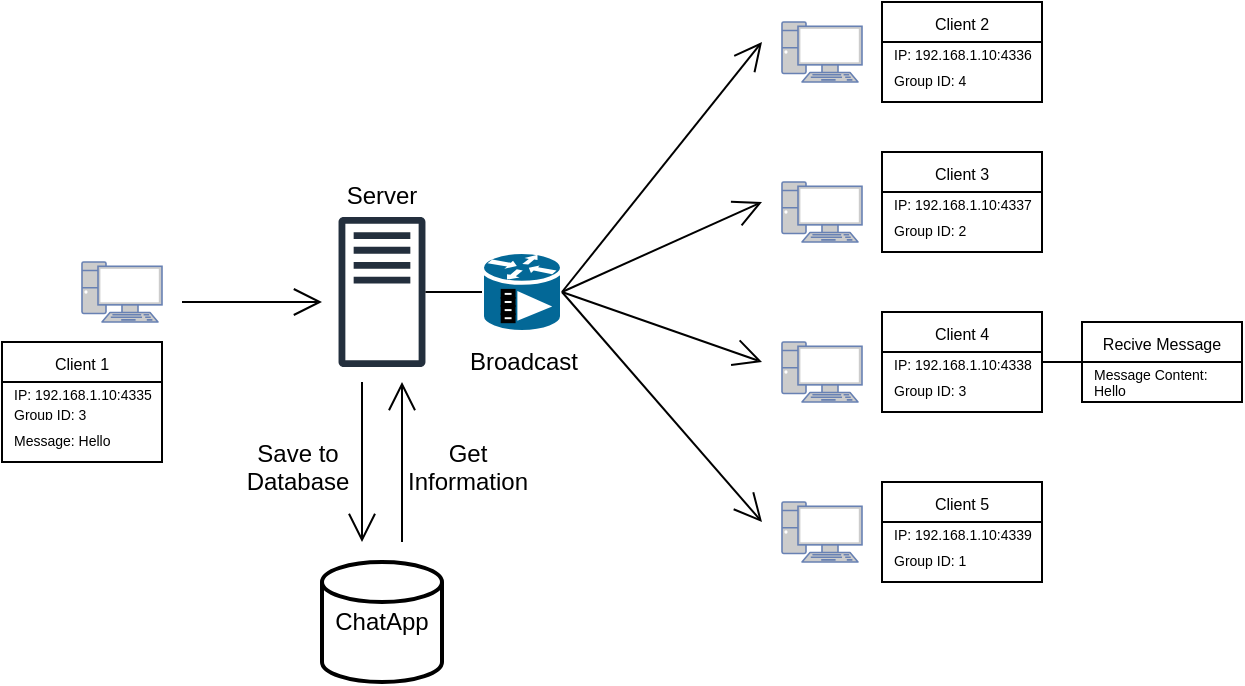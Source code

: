 <mxfile version="26.0.3">
  <diagram name="Trang-1" id="GvcnK7ijNQwqT18l1RZd">
    <mxGraphModel dx="983" dy="540" grid="1" gridSize="10" guides="1" tooltips="1" connect="1" arrows="1" fold="1" page="1" pageScale="1" pageWidth="827" pageHeight="1169" math="0" shadow="0">
      <root>
        <mxCell id="0" />
        <mxCell id="1" parent="0" />
        <mxCell id="0tjUSQv-N_DCMV-IgLtV-14" value="ChatApp" style="strokeWidth=2;html=1;shape=mxgraph.flowchart.database;whiteSpace=wrap;" vertex="1" parent="1">
          <mxGeometry x="200" y="290" width="60" height="60" as="geometry" />
        </mxCell>
        <mxCell id="0tjUSQv-N_DCMV-IgLtV-15" value="" style="sketch=0;outlineConnect=0;fontColor=#232F3E;gradientColor=none;fillColor=#232F3D;strokeColor=none;dashed=0;verticalLabelPosition=bottom;verticalAlign=top;align=center;html=1;fontSize=12;fontStyle=0;aspect=fixed;pointerEvents=1;shape=mxgraph.aws4.traditional_server;" vertex="1" parent="1">
          <mxGeometry x="208.27" y="117.33" width="43.46" height="75.33" as="geometry" />
        </mxCell>
        <mxCell id="0tjUSQv-N_DCMV-IgLtV-19" value="" style="fontColor=#0066CC;verticalAlign=top;verticalLabelPosition=bottom;labelPosition=center;align=center;html=1;outlineConnect=0;fillColor=#CCCCCC;strokeColor=#6881B3;gradientColor=none;gradientDirection=north;strokeWidth=2;shape=mxgraph.networks.pc;" vertex="1" parent="1">
          <mxGeometry x="430" y="20" width="40" height="30" as="geometry" />
        </mxCell>
        <mxCell id="0tjUSQv-N_DCMV-IgLtV-20" value="" style="fontColor=#0066CC;verticalAlign=top;verticalLabelPosition=bottom;labelPosition=center;align=center;html=1;outlineConnect=0;fillColor=#CCCCCC;strokeColor=#6881B3;gradientColor=none;gradientDirection=north;strokeWidth=2;shape=mxgraph.networks.pc;" vertex="1" parent="1">
          <mxGeometry x="430" y="100" width="40" height="30" as="geometry" />
        </mxCell>
        <mxCell id="0tjUSQv-N_DCMV-IgLtV-21" value="" style="fontColor=#0066CC;verticalAlign=top;verticalLabelPosition=bottom;labelPosition=center;align=center;html=1;outlineConnect=0;fillColor=#CCCCCC;strokeColor=#6881B3;gradientColor=none;gradientDirection=north;strokeWidth=2;shape=mxgraph.networks.pc;" vertex="1" parent="1">
          <mxGeometry x="430" y="180" width="40" height="30" as="geometry" />
        </mxCell>
        <mxCell id="0tjUSQv-N_DCMV-IgLtV-22" value="" style="fontColor=#0066CC;verticalAlign=top;verticalLabelPosition=bottom;labelPosition=center;align=center;html=1;outlineConnect=0;fillColor=#CCCCCC;strokeColor=#6881B3;gradientColor=none;gradientDirection=north;strokeWidth=2;shape=mxgraph.networks.pc;" vertex="1" parent="1">
          <mxGeometry x="430" y="260" width="40" height="30" as="geometry" />
        </mxCell>
        <mxCell id="0tjUSQv-N_DCMV-IgLtV-23" value="" style="fontColor=#0066CC;verticalAlign=top;verticalLabelPosition=bottom;labelPosition=center;align=center;html=1;outlineConnect=0;fillColor=#CCCCCC;strokeColor=#6881B3;gradientColor=none;gradientDirection=north;strokeWidth=2;shape=mxgraph.networks.pc;" vertex="1" parent="1">
          <mxGeometry x="80" y="140" width="40" height="30" as="geometry" />
        </mxCell>
        <mxCell id="0tjUSQv-N_DCMV-IgLtV-29" value="" style="shape=mxgraph.cisco.routers.broadcast_router;html=1;pointerEvents=1;dashed=0;fillColor=#036897;strokeColor=#ffffff;strokeWidth=2;verticalLabelPosition=bottom;verticalAlign=top;align=center;outlineConnect=0;" vertex="1" parent="1">
          <mxGeometry x="280" y="135" width="40" height="40" as="geometry" />
        </mxCell>
        <mxCell id="0tjUSQv-N_DCMV-IgLtV-31" value="" style="endArrow=open;endFill=1;endSize=12;html=1;rounded=0;exitX=1;exitY=0.5;exitDx=0;exitDy=0;exitPerimeter=0;" edge="1" parent="1" source="0tjUSQv-N_DCMV-IgLtV-29">
          <mxGeometry width="160" relative="1" as="geometry">
            <mxPoint x="180" y="130" as="sourcePoint" />
            <mxPoint x="420" y="30" as="targetPoint" />
          </mxGeometry>
        </mxCell>
        <mxCell id="0tjUSQv-N_DCMV-IgLtV-32" value="" style="endArrow=open;endFill=1;endSize=12;html=1;rounded=0;exitX=1;exitY=0.5;exitDx=0;exitDy=0;exitPerimeter=0;" edge="1" parent="1" source="0tjUSQv-N_DCMV-IgLtV-29">
          <mxGeometry width="160" relative="1" as="geometry">
            <mxPoint x="340" y="180" as="sourcePoint" />
            <mxPoint x="420" y="110" as="targetPoint" />
          </mxGeometry>
        </mxCell>
        <mxCell id="0tjUSQv-N_DCMV-IgLtV-33" value="" style="endArrow=open;endFill=1;endSize=12;html=1;rounded=0;exitX=1;exitY=0.5;exitDx=0;exitDy=0;exitPerimeter=0;" edge="1" parent="1" source="0tjUSQv-N_DCMV-IgLtV-29">
          <mxGeometry width="160" relative="1" as="geometry">
            <mxPoint x="340" y="165" as="sourcePoint" />
            <mxPoint x="420" y="190" as="targetPoint" />
          </mxGeometry>
        </mxCell>
        <mxCell id="0tjUSQv-N_DCMV-IgLtV-34" value="" style="endArrow=open;endFill=1;endSize=12;html=1;rounded=0;exitX=1;exitY=0.5;exitDx=0;exitDy=0;exitPerimeter=0;" edge="1" parent="1" source="0tjUSQv-N_DCMV-IgLtV-29">
          <mxGeometry width="160" relative="1" as="geometry">
            <mxPoint x="340" y="165" as="sourcePoint" />
            <mxPoint x="420" y="270" as="targetPoint" />
          </mxGeometry>
        </mxCell>
        <mxCell id="0tjUSQv-N_DCMV-IgLtV-35" value="" style="endArrow=open;endFill=1;endSize=12;html=1;rounded=0;" edge="1" parent="1">
          <mxGeometry width="160" relative="1" as="geometry">
            <mxPoint x="220" y="200" as="sourcePoint" />
            <mxPoint x="220" y="280" as="targetPoint" />
          </mxGeometry>
        </mxCell>
        <mxCell id="0tjUSQv-N_DCMV-IgLtV-36" value="" style="endArrow=open;endFill=1;endSize=12;html=1;rounded=0;" edge="1" parent="1">
          <mxGeometry width="160" relative="1" as="geometry">
            <mxPoint x="240" y="280" as="sourcePoint" />
            <mxPoint x="240" y="200" as="targetPoint" />
          </mxGeometry>
        </mxCell>
        <mxCell id="0tjUSQv-N_DCMV-IgLtV-37" value="Save to Database&lt;div&gt;&lt;br&gt;&lt;/div&gt;" style="text;html=1;align=center;verticalAlign=middle;whiteSpace=wrap;rounded=0;rotation=0;" vertex="1" parent="1">
          <mxGeometry x="166.54" y="240" width="41.73" height="20" as="geometry" />
        </mxCell>
        <mxCell id="0tjUSQv-N_DCMV-IgLtV-38" value="Get Information&lt;div&gt;&lt;br&gt;&lt;/div&gt;" style="text;html=1;align=center;verticalAlign=middle;whiteSpace=wrap;rounded=0;rotation=0;" vertex="1" parent="1">
          <mxGeometry x="251.73" y="240" width="41.73" height="20" as="geometry" />
        </mxCell>
        <mxCell id="0tjUSQv-N_DCMV-IgLtV-41" value="" style="endArrow=open;endFill=1;endSize=12;html=1;rounded=0;" edge="1" parent="1">
          <mxGeometry width="160" relative="1" as="geometry">
            <mxPoint x="130" y="160" as="sourcePoint" />
            <mxPoint x="200" y="160" as="targetPoint" />
          </mxGeometry>
        </mxCell>
        <mxCell id="0tjUSQv-N_DCMV-IgLtV-42" value="&lt;div&gt;Broadcast&lt;/div&gt;" style="text;html=1;align=center;verticalAlign=middle;whiteSpace=wrap;rounded=0;rotation=0;" vertex="1" parent="1">
          <mxGeometry x="280" y="180" width="41.73" height="20" as="geometry" />
        </mxCell>
        <mxCell id="0tjUSQv-N_DCMV-IgLtV-43" value="Server" style="text;html=1;align=center;verticalAlign=middle;whiteSpace=wrap;rounded=0;rotation=0;" vertex="1" parent="1">
          <mxGeometry x="209.13" y="97.33" width="41.73" height="20" as="geometry" />
        </mxCell>
        <mxCell id="0tjUSQv-N_DCMV-IgLtV-46" value="&lt;font style=&quot;font-size: 8px;&quot;&gt;Client 1&lt;/font&gt;" style="swimlane;fontStyle=0;childLayout=stackLayout;horizontal=1;startSize=20;horizontalStack=0;resizeParent=1;resizeParentMax=0;resizeLast=0;collapsible=1;marginBottom=0;whiteSpace=wrap;html=1;" vertex="1" parent="1">
          <mxGeometry x="40" y="180" width="80" height="60" as="geometry" />
        </mxCell>
        <mxCell id="0tjUSQv-N_DCMV-IgLtV-47" value="IP: 192.168.1.10:4335" style="text;strokeColor=none;fillColor=none;align=left;verticalAlign=middle;spacingLeft=4;spacingRight=4;overflow=hidden;points=[[0,0.5],[1,0.5]];portConstraint=eastwest;rotatable=0;whiteSpace=wrap;html=1;fontSize=7;" vertex="1" parent="0tjUSQv-N_DCMV-IgLtV-46">
          <mxGeometry y="20" width="80" height="10" as="geometry" />
        </mxCell>
        <mxCell id="0tjUSQv-N_DCMV-IgLtV-48" value="Group ID: 3" style="text;strokeColor=none;fillColor=none;align=left;verticalAlign=middle;spacingLeft=4;spacingRight=4;overflow=hidden;points=[[0,0.5],[1,0.5]];portConstraint=eastwest;rotatable=0;whiteSpace=wrap;html=1;fontSize=7;" vertex="1" parent="0tjUSQv-N_DCMV-IgLtV-46">
          <mxGeometry y="30" width="80" height="10" as="geometry" />
        </mxCell>
        <mxCell id="0tjUSQv-N_DCMV-IgLtV-49" value="Message: Hello" style="text;strokeColor=none;fillColor=none;align=left;verticalAlign=middle;spacingLeft=4;spacingRight=4;overflow=hidden;points=[[0,0.5],[1,0.5]];portConstraint=eastwest;rotatable=0;whiteSpace=wrap;html=1;fontSize=7;" vertex="1" parent="0tjUSQv-N_DCMV-IgLtV-46">
          <mxGeometry y="40" width="80" height="20" as="geometry" />
        </mxCell>
        <mxCell id="0tjUSQv-N_DCMV-IgLtV-51" value="&lt;font style=&quot;font-size: 8px;&quot;&gt;Client 2&lt;/font&gt;" style="swimlane;fontStyle=0;childLayout=stackLayout;horizontal=1;startSize=20;horizontalStack=0;resizeParent=1;resizeParentMax=0;resizeLast=0;collapsible=1;marginBottom=0;whiteSpace=wrap;html=1;" vertex="1" parent="1">
          <mxGeometry x="480" y="10" width="80" height="50" as="geometry" />
        </mxCell>
        <mxCell id="0tjUSQv-N_DCMV-IgLtV-52" value="IP: 192.168.1.10:4336" style="text;strokeColor=none;fillColor=none;align=left;verticalAlign=middle;spacingLeft=4;spacingRight=4;overflow=hidden;points=[[0,0.5],[1,0.5]];portConstraint=eastwest;rotatable=0;whiteSpace=wrap;html=1;fontSize=7;" vertex="1" parent="0tjUSQv-N_DCMV-IgLtV-51">
          <mxGeometry y="20" width="80" height="10" as="geometry" />
        </mxCell>
        <mxCell id="0tjUSQv-N_DCMV-IgLtV-53" value="Group ID: 4" style="text;strokeColor=none;fillColor=none;align=left;verticalAlign=middle;spacingLeft=4;spacingRight=4;overflow=hidden;points=[[0,0.5],[1,0.5]];portConstraint=eastwest;rotatable=0;whiteSpace=wrap;html=1;fontSize=7;" vertex="1" parent="0tjUSQv-N_DCMV-IgLtV-51">
          <mxGeometry y="30" width="80" height="20" as="geometry" />
        </mxCell>
        <mxCell id="0tjUSQv-N_DCMV-IgLtV-55" value="&lt;font style=&quot;font-size: 8px;&quot;&gt;Client 3&lt;/font&gt;" style="swimlane;fontStyle=0;childLayout=stackLayout;horizontal=1;startSize=20;horizontalStack=0;resizeParent=1;resizeParentMax=0;resizeLast=0;collapsible=1;marginBottom=0;whiteSpace=wrap;html=1;" vertex="1" parent="1">
          <mxGeometry x="480" y="85" width="80" height="50" as="geometry" />
        </mxCell>
        <mxCell id="0tjUSQv-N_DCMV-IgLtV-56" value="IP: 192.168.1.10:4337" style="text;strokeColor=none;fillColor=none;align=left;verticalAlign=middle;spacingLeft=4;spacingRight=4;overflow=hidden;points=[[0,0.5],[1,0.5]];portConstraint=eastwest;rotatable=0;whiteSpace=wrap;html=1;fontSize=7;" vertex="1" parent="0tjUSQv-N_DCMV-IgLtV-55">
          <mxGeometry y="20" width="80" height="10" as="geometry" />
        </mxCell>
        <mxCell id="0tjUSQv-N_DCMV-IgLtV-57" value="Group ID: 2" style="text;strokeColor=none;fillColor=none;align=left;verticalAlign=middle;spacingLeft=4;spacingRight=4;overflow=hidden;points=[[0,0.5],[1,0.5]];portConstraint=eastwest;rotatable=0;whiteSpace=wrap;html=1;fontSize=7;" vertex="1" parent="0tjUSQv-N_DCMV-IgLtV-55">
          <mxGeometry y="30" width="80" height="20" as="geometry" />
        </mxCell>
        <mxCell id="0tjUSQv-N_DCMV-IgLtV-59" value="&lt;font style=&quot;font-size: 8px;&quot;&gt;Client 4&lt;/font&gt;" style="swimlane;fontStyle=0;childLayout=stackLayout;horizontal=1;startSize=20;horizontalStack=0;resizeParent=1;resizeParentMax=0;resizeLast=0;collapsible=1;marginBottom=0;whiteSpace=wrap;html=1;" vertex="1" parent="1">
          <mxGeometry x="480" y="165" width="80" height="50" as="geometry" />
        </mxCell>
        <mxCell id="0tjUSQv-N_DCMV-IgLtV-60" value="IP: 192.168.1.10:4338" style="text;strokeColor=none;fillColor=none;align=left;verticalAlign=middle;spacingLeft=4;spacingRight=4;overflow=hidden;points=[[0,0.5],[1,0.5]];portConstraint=eastwest;rotatable=0;whiteSpace=wrap;html=1;fontSize=7;" vertex="1" parent="0tjUSQv-N_DCMV-IgLtV-59">
          <mxGeometry y="20" width="80" height="10" as="geometry" />
        </mxCell>
        <mxCell id="0tjUSQv-N_DCMV-IgLtV-61" value="Group ID: 3" style="text;strokeColor=none;fillColor=none;align=left;verticalAlign=middle;spacingLeft=4;spacingRight=4;overflow=hidden;points=[[0,0.5],[1,0.5]];portConstraint=eastwest;rotatable=0;whiteSpace=wrap;html=1;fontSize=7;" vertex="1" parent="0tjUSQv-N_DCMV-IgLtV-59">
          <mxGeometry y="30" width="80" height="20" as="geometry" />
        </mxCell>
        <mxCell id="0tjUSQv-N_DCMV-IgLtV-63" value="&lt;font style=&quot;font-size: 8px;&quot;&gt;Client 5&lt;/font&gt;" style="swimlane;fontStyle=0;childLayout=stackLayout;horizontal=1;startSize=20;horizontalStack=0;resizeParent=1;resizeParentMax=0;resizeLast=0;collapsible=1;marginBottom=0;whiteSpace=wrap;html=1;" vertex="1" parent="1">
          <mxGeometry x="480" y="250" width="80" height="50" as="geometry" />
        </mxCell>
        <mxCell id="0tjUSQv-N_DCMV-IgLtV-64" value="IP: 192.168.1.10:4339" style="text;strokeColor=none;fillColor=none;align=left;verticalAlign=middle;spacingLeft=4;spacingRight=4;overflow=hidden;points=[[0,0.5],[1,0.5]];portConstraint=eastwest;rotatable=0;whiteSpace=wrap;html=1;fontSize=7;" vertex="1" parent="0tjUSQv-N_DCMV-IgLtV-63">
          <mxGeometry y="20" width="80" height="10" as="geometry" />
        </mxCell>
        <mxCell id="0tjUSQv-N_DCMV-IgLtV-65" value="Group ID: 1" style="text;strokeColor=none;fillColor=none;align=left;verticalAlign=middle;spacingLeft=4;spacingRight=4;overflow=hidden;points=[[0,0.5],[1,0.5]];portConstraint=eastwest;rotatable=0;whiteSpace=wrap;html=1;fontSize=7;" vertex="1" parent="0tjUSQv-N_DCMV-IgLtV-63">
          <mxGeometry y="30" width="80" height="20" as="geometry" />
        </mxCell>
        <mxCell id="0tjUSQv-N_DCMV-IgLtV-70" value="&lt;font style=&quot;font-size: 8px;&quot;&gt;Recive Message&lt;/font&gt;" style="swimlane;fontStyle=0;childLayout=stackLayout;horizontal=1;startSize=20;horizontalStack=0;resizeParent=1;resizeParentMax=0;resizeLast=0;collapsible=1;marginBottom=0;whiteSpace=wrap;html=1;" vertex="1" parent="1">
          <mxGeometry x="580" y="170" width="80" height="40" as="geometry" />
        </mxCell>
        <mxCell id="0tjUSQv-N_DCMV-IgLtV-72" value="Message Content: Hello" style="text;strokeColor=none;fillColor=none;align=left;verticalAlign=middle;spacingLeft=4;spacingRight=4;overflow=hidden;points=[[0,0.5],[1,0.5]];portConstraint=eastwest;rotatable=0;whiteSpace=wrap;html=1;fontSize=7;" vertex="1" parent="0tjUSQv-N_DCMV-IgLtV-70">
          <mxGeometry y="20" width="80" height="20" as="geometry" />
        </mxCell>
        <mxCell id="0tjUSQv-N_DCMV-IgLtV-73" value="" style="endArrow=none;html=1;rounded=0;entryX=0;entryY=0.5;entryDx=0;entryDy=0;exitX=1;exitY=0.5;exitDx=0;exitDy=0;" edge="1" parent="1" source="0tjUSQv-N_DCMV-IgLtV-60" target="0tjUSQv-N_DCMV-IgLtV-70">
          <mxGeometry relative="1" as="geometry">
            <mxPoint x="550" y="155" as="sourcePoint" />
            <mxPoint x="920" y="275" as="targetPoint" />
          </mxGeometry>
        </mxCell>
        <mxCell id="0tjUSQv-N_DCMV-IgLtV-75" value="" style="endArrow=none;html=1;rounded=0;" edge="1" parent="1" source="0tjUSQv-N_DCMV-IgLtV-15" target="0tjUSQv-N_DCMV-IgLtV-29">
          <mxGeometry relative="1" as="geometry">
            <mxPoint x="570" y="200" as="sourcePoint" />
            <mxPoint x="280" y="160" as="targetPoint" />
          </mxGeometry>
        </mxCell>
      </root>
    </mxGraphModel>
  </diagram>
</mxfile>
